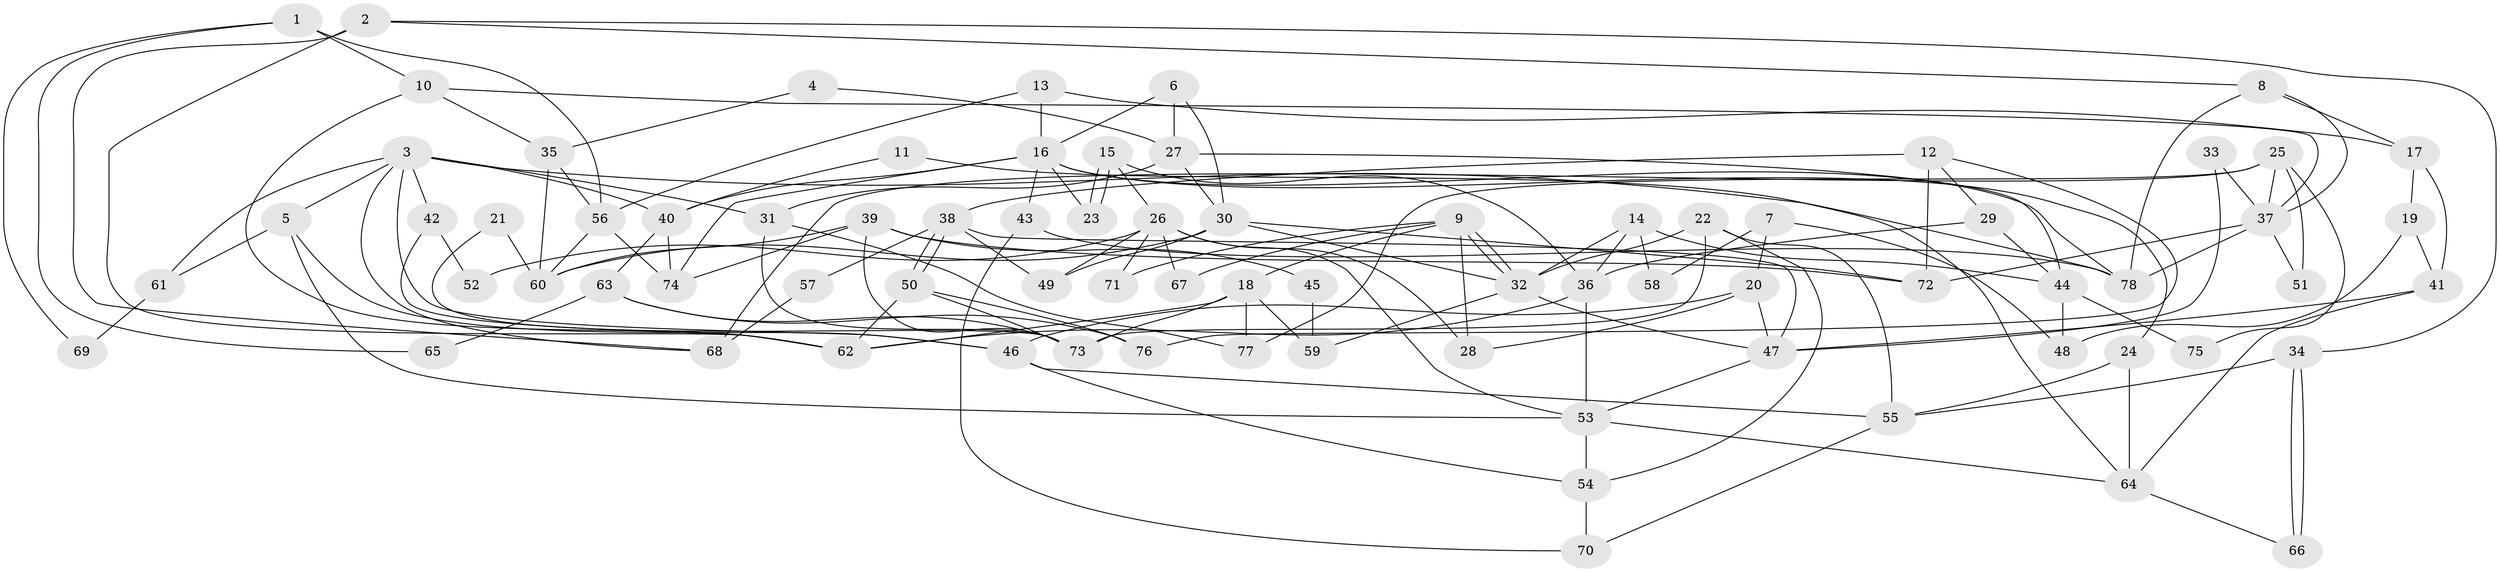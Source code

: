 // Generated by graph-tools (version 1.1) at 2025/02/03/09/25 03:02:05]
// undirected, 78 vertices, 156 edges
graph export_dot {
graph [start="1"]
  node [color=gray90,style=filled];
  1;
  2;
  3;
  4;
  5;
  6;
  7;
  8;
  9;
  10;
  11;
  12;
  13;
  14;
  15;
  16;
  17;
  18;
  19;
  20;
  21;
  22;
  23;
  24;
  25;
  26;
  27;
  28;
  29;
  30;
  31;
  32;
  33;
  34;
  35;
  36;
  37;
  38;
  39;
  40;
  41;
  42;
  43;
  44;
  45;
  46;
  47;
  48;
  49;
  50;
  51;
  52;
  53;
  54;
  55;
  56;
  57;
  58;
  59;
  60;
  61;
  62;
  63;
  64;
  65;
  66;
  67;
  68;
  69;
  70;
  71;
  72;
  73;
  74;
  75;
  76;
  77;
  78;
  1 -- 56;
  1 -- 10;
  1 -- 65;
  1 -- 69;
  2 -- 34;
  2 -- 8;
  2 -- 62;
  2 -- 68;
  3 -- 5;
  3 -- 31;
  3 -- 40;
  3 -- 42;
  3 -- 46;
  3 -- 61;
  3 -- 68;
  3 -- 78;
  4 -- 27;
  4 -- 35;
  5 -- 53;
  5 -- 46;
  5 -- 61;
  6 -- 27;
  6 -- 16;
  6 -- 30;
  7 -- 20;
  7 -- 48;
  7 -- 58;
  8 -- 78;
  8 -- 37;
  8 -- 17;
  9 -- 28;
  9 -- 32;
  9 -- 32;
  9 -- 18;
  9 -- 67;
  9 -- 71;
  10 -- 35;
  10 -- 62;
  10 -- 37;
  11 -- 40;
  11 -- 64;
  12 -- 76;
  12 -- 72;
  12 -- 29;
  12 -- 38;
  13 -- 16;
  13 -- 17;
  13 -- 56;
  14 -- 32;
  14 -- 36;
  14 -- 44;
  14 -- 58;
  15 -- 36;
  15 -- 23;
  15 -- 23;
  15 -- 26;
  16 -- 78;
  16 -- 40;
  16 -- 23;
  16 -- 24;
  16 -- 43;
  16 -- 74;
  17 -- 41;
  17 -- 19;
  18 -- 62;
  18 -- 59;
  18 -- 73;
  18 -- 77;
  19 -- 41;
  19 -- 48;
  20 -- 46;
  20 -- 47;
  20 -- 28;
  21 -- 73;
  21 -- 60;
  22 -- 73;
  22 -- 32;
  22 -- 54;
  22 -- 55;
  24 -- 55;
  24 -- 64;
  25 -- 37;
  25 -- 68;
  25 -- 51;
  25 -- 75;
  25 -- 77;
  26 -- 53;
  26 -- 28;
  26 -- 49;
  26 -- 52;
  26 -- 67;
  26 -- 71;
  27 -- 30;
  27 -- 31;
  27 -- 44;
  29 -- 44;
  29 -- 36;
  30 -- 49;
  30 -- 32;
  30 -- 60;
  30 -- 72;
  31 -- 73;
  31 -- 77;
  32 -- 47;
  32 -- 59;
  33 -- 37;
  33 -- 47;
  34 -- 66;
  34 -- 66;
  34 -- 55;
  35 -- 56;
  35 -- 60;
  36 -- 53;
  36 -- 62;
  37 -- 72;
  37 -- 51;
  37 -- 78;
  38 -- 50;
  38 -- 50;
  38 -- 47;
  38 -- 49;
  38 -- 57;
  39 -- 73;
  39 -- 74;
  39 -- 45;
  39 -- 60;
  39 -- 72;
  40 -- 74;
  40 -- 63;
  41 -- 64;
  41 -- 47;
  42 -- 62;
  42 -- 52;
  43 -- 78;
  43 -- 70;
  44 -- 48;
  44 -- 75;
  45 -- 59;
  46 -- 54;
  46 -- 55;
  47 -- 53;
  50 -- 62;
  50 -- 73;
  50 -- 76;
  53 -- 54;
  53 -- 64;
  54 -- 70;
  55 -- 70;
  56 -- 60;
  56 -- 74;
  57 -- 68;
  61 -- 69;
  63 -- 73;
  63 -- 65;
  63 -- 76;
  64 -- 66;
}
